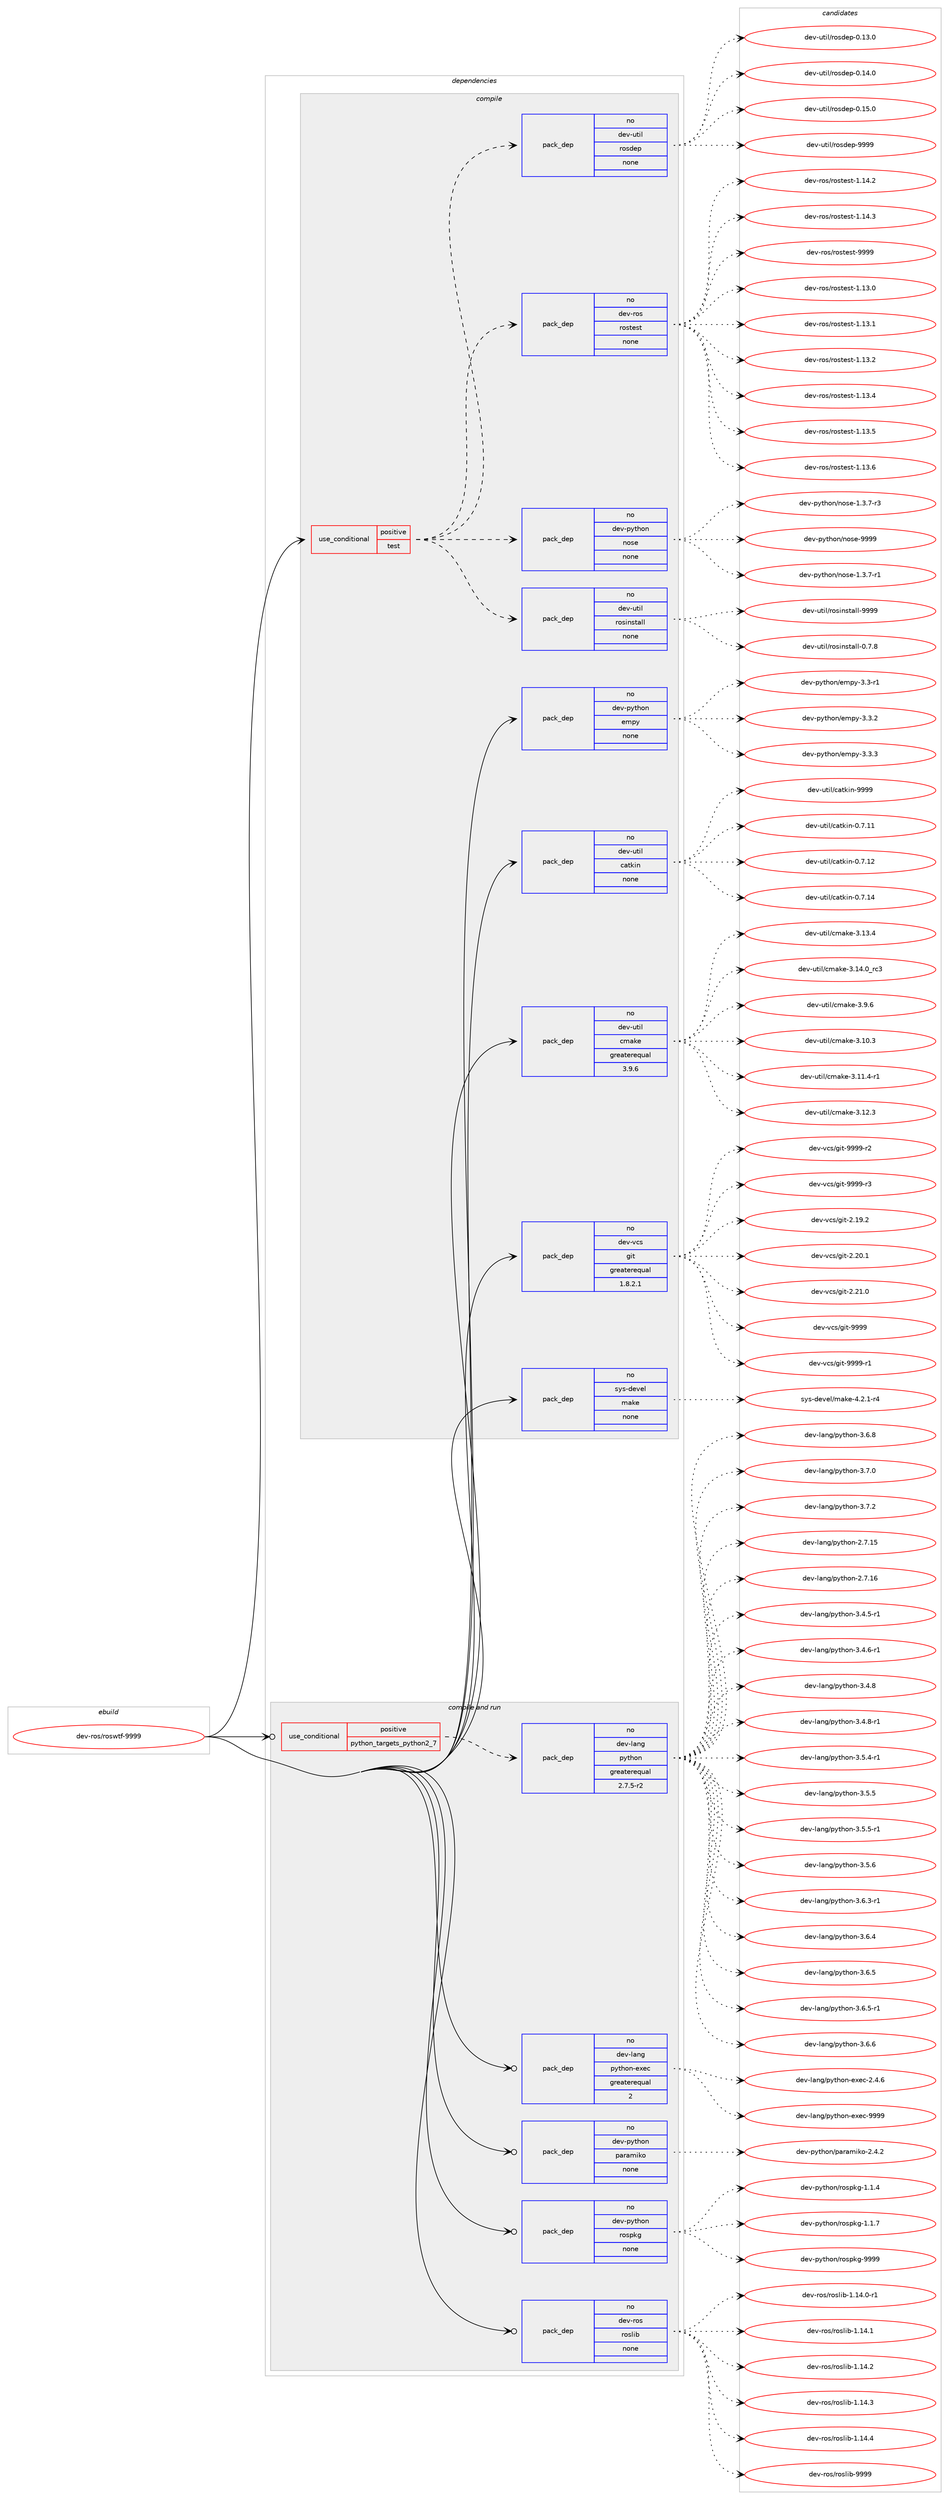 digraph prolog {

# *************
# Graph options
# *************

newrank=true;
concentrate=true;
compound=true;
graph [rankdir=LR,fontname=Helvetica,fontsize=10,ranksep=1.5];#, ranksep=2.5, nodesep=0.2];
edge  [arrowhead=vee];
node  [fontname=Helvetica,fontsize=10];

# **********
# The ebuild
# **********

subgraph cluster_leftcol {
color=gray;
rank=same;
label=<<i>ebuild</i>>;
id [label="dev-ros/roswtf-9999", color=red, width=4, href="../dev-ros/roswtf-9999.svg"];
}

# ****************
# The dependencies
# ****************

subgraph cluster_midcol {
color=gray;
label=<<i>dependencies</i>>;
subgraph cluster_compile {
fillcolor="#eeeeee";
style=filled;
label=<<i>compile</i>>;
subgraph cond390461 {
dependency1468863 [label=<<TABLE BORDER="0" CELLBORDER="1" CELLSPACING="0" CELLPADDING="4"><TR><TD ROWSPAN="3" CELLPADDING="10">use_conditional</TD></TR><TR><TD>positive</TD></TR><TR><TD>test</TD></TR></TABLE>>, shape=none, color=red];
subgraph pack1055012 {
dependency1468864 [label=<<TABLE BORDER="0" CELLBORDER="1" CELLSPACING="0" CELLPADDING="4" WIDTH="220"><TR><TD ROWSPAN="6" CELLPADDING="30">pack_dep</TD></TR><TR><TD WIDTH="110">no</TD></TR><TR><TD>dev-ros</TD></TR><TR><TD>rostest</TD></TR><TR><TD>none</TD></TR><TR><TD></TD></TR></TABLE>>, shape=none, color=blue];
}
dependency1468863:e -> dependency1468864:w [weight=20,style="dashed",arrowhead="vee"];
subgraph pack1055013 {
dependency1468865 [label=<<TABLE BORDER="0" CELLBORDER="1" CELLSPACING="0" CELLPADDING="4" WIDTH="220"><TR><TD ROWSPAN="6" CELLPADDING="30">pack_dep</TD></TR><TR><TD WIDTH="110">no</TD></TR><TR><TD>dev-util</TD></TR><TR><TD>rosdep</TD></TR><TR><TD>none</TD></TR><TR><TD></TD></TR></TABLE>>, shape=none, color=blue];
}
dependency1468863:e -> dependency1468865:w [weight=20,style="dashed",arrowhead="vee"];
subgraph pack1055014 {
dependency1468866 [label=<<TABLE BORDER="0" CELLBORDER="1" CELLSPACING="0" CELLPADDING="4" WIDTH="220"><TR><TD ROWSPAN="6" CELLPADDING="30">pack_dep</TD></TR><TR><TD WIDTH="110">no</TD></TR><TR><TD>dev-util</TD></TR><TR><TD>rosinstall</TD></TR><TR><TD>none</TD></TR><TR><TD></TD></TR></TABLE>>, shape=none, color=blue];
}
dependency1468863:e -> dependency1468866:w [weight=20,style="dashed",arrowhead="vee"];
subgraph pack1055015 {
dependency1468867 [label=<<TABLE BORDER="0" CELLBORDER="1" CELLSPACING="0" CELLPADDING="4" WIDTH="220"><TR><TD ROWSPAN="6" CELLPADDING="30">pack_dep</TD></TR><TR><TD WIDTH="110">no</TD></TR><TR><TD>dev-python</TD></TR><TR><TD>nose</TD></TR><TR><TD>none</TD></TR><TR><TD></TD></TR></TABLE>>, shape=none, color=blue];
}
dependency1468863:e -> dependency1468867:w [weight=20,style="dashed",arrowhead="vee"];
}
id:e -> dependency1468863:w [weight=20,style="solid",arrowhead="vee"];
subgraph pack1055016 {
dependency1468868 [label=<<TABLE BORDER="0" CELLBORDER="1" CELLSPACING="0" CELLPADDING="4" WIDTH="220"><TR><TD ROWSPAN="6" CELLPADDING="30">pack_dep</TD></TR><TR><TD WIDTH="110">no</TD></TR><TR><TD>dev-python</TD></TR><TR><TD>empy</TD></TR><TR><TD>none</TD></TR><TR><TD></TD></TR></TABLE>>, shape=none, color=blue];
}
id:e -> dependency1468868:w [weight=20,style="solid",arrowhead="vee"];
subgraph pack1055017 {
dependency1468869 [label=<<TABLE BORDER="0" CELLBORDER="1" CELLSPACING="0" CELLPADDING="4" WIDTH="220"><TR><TD ROWSPAN="6" CELLPADDING="30">pack_dep</TD></TR><TR><TD WIDTH="110">no</TD></TR><TR><TD>dev-util</TD></TR><TR><TD>catkin</TD></TR><TR><TD>none</TD></TR><TR><TD></TD></TR></TABLE>>, shape=none, color=blue];
}
id:e -> dependency1468869:w [weight=20,style="solid",arrowhead="vee"];
subgraph pack1055018 {
dependency1468870 [label=<<TABLE BORDER="0" CELLBORDER="1" CELLSPACING="0" CELLPADDING="4" WIDTH="220"><TR><TD ROWSPAN="6" CELLPADDING="30">pack_dep</TD></TR><TR><TD WIDTH="110">no</TD></TR><TR><TD>dev-util</TD></TR><TR><TD>cmake</TD></TR><TR><TD>greaterequal</TD></TR><TR><TD>3.9.6</TD></TR></TABLE>>, shape=none, color=blue];
}
id:e -> dependency1468870:w [weight=20,style="solid",arrowhead="vee"];
subgraph pack1055019 {
dependency1468871 [label=<<TABLE BORDER="0" CELLBORDER="1" CELLSPACING="0" CELLPADDING="4" WIDTH="220"><TR><TD ROWSPAN="6" CELLPADDING="30">pack_dep</TD></TR><TR><TD WIDTH="110">no</TD></TR><TR><TD>dev-vcs</TD></TR><TR><TD>git</TD></TR><TR><TD>greaterequal</TD></TR><TR><TD>1.8.2.1</TD></TR></TABLE>>, shape=none, color=blue];
}
id:e -> dependency1468871:w [weight=20,style="solid",arrowhead="vee"];
subgraph pack1055020 {
dependency1468872 [label=<<TABLE BORDER="0" CELLBORDER="1" CELLSPACING="0" CELLPADDING="4" WIDTH="220"><TR><TD ROWSPAN="6" CELLPADDING="30">pack_dep</TD></TR><TR><TD WIDTH="110">no</TD></TR><TR><TD>sys-devel</TD></TR><TR><TD>make</TD></TR><TR><TD>none</TD></TR><TR><TD></TD></TR></TABLE>>, shape=none, color=blue];
}
id:e -> dependency1468872:w [weight=20,style="solid",arrowhead="vee"];
}
subgraph cluster_compileandrun {
fillcolor="#eeeeee";
style=filled;
label=<<i>compile and run</i>>;
subgraph cond390462 {
dependency1468873 [label=<<TABLE BORDER="0" CELLBORDER="1" CELLSPACING="0" CELLPADDING="4"><TR><TD ROWSPAN="3" CELLPADDING="10">use_conditional</TD></TR><TR><TD>positive</TD></TR><TR><TD>python_targets_python2_7</TD></TR></TABLE>>, shape=none, color=red];
subgraph pack1055021 {
dependency1468874 [label=<<TABLE BORDER="0" CELLBORDER="1" CELLSPACING="0" CELLPADDING="4" WIDTH="220"><TR><TD ROWSPAN="6" CELLPADDING="30">pack_dep</TD></TR><TR><TD WIDTH="110">no</TD></TR><TR><TD>dev-lang</TD></TR><TR><TD>python</TD></TR><TR><TD>greaterequal</TD></TR><TR><TD>2.7.5-r2</TD></TR></TABLE>>, shape=none, color=blue];
}
dependency1468873:e -> dependency1468874:w [weight=20,style="dashed",arrowhead="vee"];
}
id:e -> dependency1468873:w [weight=20,style="solid",arrowhead="odotvee"];
subgraph pack1055022 {
dependency1468875 [label=<<TABLE BORDER="0" CELLBORDER="1" CELLSPACING="0" CELLPADDING="4" WIDTH="220"><TR><TD ROWSPAN="6" CELLPADDING="30">pack_dep</TD></TR><TR><TD WIDTH="110">no</TD></TR><TR><TD>dev-lang</TD></TR><TR><TD>python-exec</TD></TR><TR><TD>greaterequal</TD></TR><TR><TD>2</TD></TR></TABLE>>, shape=none, color=blue];
}
id:e -> dependency1468875:w [weight=20,style="solid",arrowhead="odotvee"];
subgraph pack1055023 {
dependency1468876 [label=<<TABLE BORDER="0" CELLBORDER="1" CELLSPACING="0" CELLPADDING="4" WIDTH="220"><TR><TD ROWSPAN="6" CELLPADDING="30">pack_dep</TD></TR><TR><TD WIDTH="110">no</TD></TR><TR><TD>dev-python</TD></TR><TR><TD>paramiko</TD></TR><TR><TD>none</TD></TR><TR><TD></TD></TR></TABLE>>, shape=none, color=blue];
}
id:e -> dependency1468876:w [weight=20,style="solid",arrowhead="odotvee"];
subgraph pack1055024 {
dependency1468877 [label=<<TABLE BORDER="0" CELLBORDER="1" CELLSPACING="0" CELLPADDING="4" WIDTH="220"><TR><TD ROWSPAN="6" CELLPADDING="30">pack_dep</TD></TR><TR><TD WIDTH="110">no</TD></TR><TR><TD>dev-python</TD></TR><TR><TD>rospkg</TD></TR><TR><TD>none</TD></TR><TR><TD></TD></TR></TABLE>>, shape=none, color=blue];
}
id:e -> dependency1468877:w [weight=20,style="solid",arrowhead="odotvee"];
subgraph pack1055025 {
dependency1468878 [label=<<TABLE BORDER="0" CELLBORDER="1" CELLSPACING="0" CELLPADDING="4" WIDTH="220"><TR><TD ROWSPAN="6" CELLPADDING="30">pack_dep</TD></TR><TR><TD WIDTH="110">no</TD></TR><TR><TD>dev-ros</TD></TR><TR><TD>roslib</TD></TR><TR><TD>none</TD></TR><TR><TD></TD></TR></TABLE>>, shape=none, color=blue];
}
id:e -> dependency1468878:w [weight=20,style="solid",arrowhead="odotvee"];
}
subgraph cluster_run {
fillcolor="#eeeeee";
style=filled;
label=<<i>run</i>>;
}
}

# **************
# The candidates
# **************

subgraph cluster_choices {
rank=same;
color=gray;
label=<<i>candidates</i>>;

subgraph choice1055012 {
color=black;
nodesep=1;
choice100101118451141111154711411111511610111511645494649514648 [label="dev-ros/rostest-1.13.0", color=red, width=4,href="../dev-ros/rostest-1.13.0.svg"];
choice100101118451141111154711411111511610111511645494649514649 [label="dev-ros/rostest-1.13.1", color=red, width=4,href="../dev-ros/rostest-1.13.1.svg"];
choice100101118451141111154711411111511610111511645494649514650 [label="dev-ros/rostest-1.13.2", color=red, width=4,href="../dev-ros/rostest-1.13.2.svg"];
choice100101118451141111154711411111511610111511645494649514652 [label="dev-ros/rostest-1.13.4", color=red, width=4,href="../dev-ros/rostest-1.13.4.svg"];
choice100101118451141111154711411111511610111511645494649514653 [label="dev-ros/rostest-1.13.5", color=red, width=4,href="../dev-ros/rostest-1.13.5.svg"];
choice100101118451141111154711411111511610111511645494649514654 [label="dev-ros/rostest-1.13.6", color=red, width=4,href="../dev-ros/rostest-1.13.6.svg"];
choice100101118451141111154711411111511610111511645494649524650 [label="dev-ros/rostest-1.14.2", color=red, width=4,href="../dev-ros/rostest-1.14.2.svg"];
choice100101118451141111154711411111511610111511645494649524651 [label="dev-ros/rostest-1.14.3", color=red, width=4,href="../dev-ros/rostest-1.14.3.svg"];
choice10010111845114111115471141111151161011151164557575757 [label="dev-ros/rostest-9999", color=red, width=4,href="../dev-ros/rostest-9999.svg"];
dependency1468864:e -> choice100101118451141111154711411111511610111511645494649514648:w [style=dotted,weight="100"];
dependency1468864:e -> choice100101118451141111154711411111511610111511645494649514649:w [style=dotted,weight="100"];
dependency1468864:e -> choice100101118451141111154711411111511610111511645494649514650:w [style=dotted,weight="100"];
dependency1468864:e -> choice100101118451141111154711411111511610111511645494649514652:w [style=dotted,weight="100"];
dependency1468864:e -> choice100101118451141111154711411111511610111511645494649514653:w [style=dotted,weight="100"];
dependency1468864:e -> choice100101118451141111154711411111511610111511645494649514654:w [style=dotted,weight="100"];
dependency1468864:e -> choice100101118451141111154711411111511610111511645494649524650:w [style=dotted,weight="100"];
dependency1468864:e -> choice100101118451141111154711411111511610111511645494649524651:w [style=dotted,weight="100"];
dependency1468864:e -> choice10010111845114111115471141111151161011151164557575757:w [style=dotted,weight="100"];
}
subgraph choice1055013 {
color=black;
nodesep=1;
choice100101118451171161051084711411111510010111245484649514648 [label="dev-util/rosdep-0.13.0", color=red, width=4,href="../dev-util/rosdep-0.13.0.svg"];
choice100101118451171161051084711411111510010111245484649524648 [label="dev-util/rosdep-0.14.0", color=red, width=4,href="../dev-util/rosdep-0.14.0.svg"];
choice100101118451171161051084711411111510010111245484649534648 [label="dev-util/rosdep-0.15.0", color=red, width=4,href="../dev-util/rosdep-0.15.0.svg"];
choice10010111845117116105108471141111151001011124557575757 [label="dev-util/rosdep-9999", color=red, width=4,href="../dev-util/rosdep-9999.svg"];
dependency1468865:e -> choice100101118451171161051084711411111510010111245484649514648:w [style=dotted,weight="100"];
dependency1468865:e -> choice100101118451171161051084711411111510010111245484649524648:w [style=dotted,weight="100"];
dependency1468865:e -> choice100101118451171161051084711411111510010111245484649534648:w [style=dotted,weight="100"];
dependency1468865:e -> choice10010111845117116105108471141111151001011124557575757:w [style=dotted,weight="100"];
}
subgraph choice1055014 {
color=black;
nodesep=1;
choice100101118451171161051084711411111510511011511697108108454846554656 [label="dev-util/rosinstall-0.7.8", color=red, width=4,href="../dev-util/rosinstall-0.7.8.svg"];
choice1001011184511711610510847114111115105110115116971081084557575757 [label="dev-util/rosinstall-9999", color=red, width=4,href="../dev-util/rosinstall-9999.svg"];
dependency1468866:e -> choice100101118451171161051084711411111510511011511697108108454846554656:w [style=dotted,weight="100"];
dependency1468866:e -> choice1001011184511711610510847114111115105110115116971081084557575757:w [style=dotted,weight="100"];
}
subgraph choice1055015 {
color=black;
nodesep=1;
choice10010111845112121116104111110471101111151014549465146554511449 [label="dev-python/nose-1.3.7-r1", color=red, width=4,href="../dev-python/nose-1.3.7-r1.svg"];
choice10010111845112121116104111110471101111151014549465146554511451 [label="dev-python/nose-1.3.7-r3", color=red, width=4,href="../dev-python/nose-1.3.7-r3.svg"];
choice10010111845112121116104111110471101111151014557575757 [label="dev-python/nose-9999", color=red, width=4,href="../dev-python/nose-9999.svg"];
dependency1468867:e -> choice10010111845112121116104111110471101111151014549465146554511449:w [style=dotted,weight="100"];
dependency1468867:e -> choice10010111845112121116104111110471101111151014549465146554511451:w [style=dotted,weight="100"];
dependency1468867:e -> choice10010111845112121116104111110471101111151014557575757:w [style=dotted,weight="100"];
}
subgraph choice1055016 {
color=black;
nodesep=1;
choice1001011184511212111610411111047101109112121455146514511449 [label="dev-python/empy-3.3-r1", color=red, width=4,href="../dev-python/empy-3.3-r1.svg"];
choice1001011184511212111610411111047101109112121455146514650 [label="dev-python/empy-3.3.2", color=red, width=4,href="../dev-python/empy-3.3.2.svg"];
choice1001011184511212111610411111047101109112121455146514651 [label="dev-python/empy-3.3.3", color=red, width=4,href="../dev-python/empy-3.3.3.svg"];
dependency1468868:e -> choice1001011184511212111610411111047101109112121455146514511449:w [style=dotted,weight="100"];
dependency1468868:e -> choice1001011184511212111610411111047101109112121455146514650:w [style=dotted,weight="100"];
dependency1468868:e -> choice1001011184511212111610411111047101109112121455146514651:w [style=dotted,weight="100"];
}
subgraph choice1055017 {
color=black;
nodesep=1;
choice1001011184511711610510847999711610710511045484655464949 [label="dev-util/catkin-0.7.11", color=red, width=4,href="../dev-util/catkin-0.7.11.svg"];
choice1001011184511711610510847999711610710511045484655464950 [label="dev-util/catkin-0.7.12", color=red, width=4,href="../dev-util/catkin-0.7.12.svg"];
choice1001011184511711610510847999711610710511045484655464952 [label="dev-util/catkin-0.7.14", color=red, width=4,href="../dev-util/catkin-0.7.14.svg"];
choice100101118451171161051084799971161071051104557575757 [label="dev-util/catkin-9999", color=red, width=4,href="../dev-util/catkin-9999.svg"];
dependency1468869:e -> choice1001011184511711610510847999711610710511045484655464949:w [style=dotted,weight="100"];
dependency1468869:e -> choice1001011184511711610510847999711610710511045484655464950:w [style=dotted,weight="100"];
dependency1468869:e -> choice1001011184511711610510847999711610710511045484655464952:w [style=dotted,weight="100"];
dependency1468869:e -> choice100101118451171161051084799971161071051104557575757:w [style=dotted,weight="100"];
}
subgraph choice1055018 {
color=black;
nodesep=1;
choice1001011184511711610510847991099710710145514649484651 [label="dev-util/cmake-3.10.3", color=red, width=4,href="../dev-util/cmake-3.10.3.svg"];
choice10010111845117116105108479910997107101455146494946524511449 [label="dev-util/cmake-3.11.4-r1", color=red, width=4,href="../dev-util/cmake-3.11.4-r1.svg"];
choice1001011184511711610510847991099710710145514649504651 [label="dev-util/cmake-3.12.3", color=red, width=4,href="../dev-util/cmake-3.12.3.svg"];
choice1001011184511711610510847991099710710145514649514652 [label="dev-util/cmake-3.13.4", color=red, width=4,href="../dev-util/cmake-3.13.4.svg"];
choice1001011184511711610510847991099710710145514649524648951149951 [label="dev-util/cmake-3.14.0_rc3", color=red, width=4,href="../dev-util/cmake-3.14.0_rc3.svg"];
choice10010111845117116105108479910997107101455146574654 [label="dev-util/cmake-3.9.6", color=red, width=4,href="../dev-util/cmake-3.9.6.svg"];
dependency1468870:e -> choice1001011184511711610510847991099710710145514649484651:w [style=dotted,weight="100"];
dependency1468870:e -> choice10010111845117116105108479910997107101455146494946524511449:w [style=dotted,weight="100"];
dependency1468870:e -> choice1001011184511711610510847991099710710145514649504651:w [style=dotted,weight="100"];
dependency1468870:e -> choice1001011184511711610510847991099710710145514649514652:w [style=dotted,weight="100"];
dependency1468870:e -> choice1001011184511711610510847991099710710145514649524648951149951:w [style=dotted,weight="100"];
dependency1468870:e -> choice10010111845117116105108479910997107101455146574654:w [style=dotted,weight="100"];
}
subgraph choice1055019 {
color=black;
nodesep=1;
choice10010111845118991154710310511645504649574650 [label="dev-vcs/git-2.19.2", color=red, width=4,href="../dev-vcs/git-2.19.2.svg"];
choice10010111845118991154710310511645504650484649 [label="dev-vcs/git-2.20.1", color=red, width=4,href="../dev-vcs/git-2.20.1.svg"];
choice10010111845118991154710310511645504650494648 [label="dev-vcs/git-2.21.0", color=red, width=4,href="../dev-vcs/git-2.21.0.svg"];
choice1001011184511899115471031051164557575757 [label="dev-vcs/git-9999", color=red, width=4,href="../dev-vcs/git-9999.svg"];
choice10010111845118991154710310511645575757574511449 [label="dev-vcs/git-9999-r1", color=red, width=4,href="../dev-vcs/git-9999-r1.svg"];
choice10010111845118991154710310511645575757574511450 [label="dev-vcs/git-9999-r2", color=red, width=4,href="../dev-vcs/git-9999-r2.svg"];
choice10010111845118991154710310511645575757574511451 [label="dev-vcs/git-9999-r3", color=red, width=4,href="../dev-vcs/git-9999-r3.svg"];
dependency1468871:e -> choice10010111845118991154710310511645504649574650:w [style=dotted,weight="100"];
dependency1468871:e -> choice10010111845118991154710310511645504650484649:w [style=dotted,weight="100"];
dependency1468871:e -> choice10010111845118991154710310511645504650494648:w [style=dotted,weight="100"];
dependency1468871:e -> choice1001011184511899115471031051164557575757:w [style=dotted,weight="100"];
dependency1468871:e -> choice10010111845118991154710310511645575757574511449:w [style=dotted,weight="100"];
dependency1468871:e -> choice10010111845118991154710310511645575757574511450:w [style=dotted,weight="100"];
dependency1468871:e -> choice10010111845118991154710310511645575757574511451:w [style=dotted,weight="100"];
}
subgraph choice1055020 {
color=black;
nodesep=1;
choice1151211154510010111810110847109971071014552465046494511452 [label="sys-devel/make-4.2.1-r4", color=red, width=4,href="../sys-devel/make-4.2.1-r4.svg"];
dependency1468872:e -> choice1151211154510010111810110847109971071014552465046494511452:w [style=dotted,weight="100"];
}
subgraph choice1055021 {
color=black;
nodesep=1;
choice10010111845108971101034711212111610411111045504655464953 [label="dev-lang/python-2.7.15", color=red, width=4,href="../dev-lang/python-2.7.15.svg"];
choice10010111845108971101034711212111610411111045504655464954 [label="dev-lang/python-2.7.16", color=red, width=4,href="../dev-lang/python-2.7.16.svg"];
choice1001011184510897110103471121211161041111104551465246534511449 [label="dev-lang/python-3.4.5-r1", color=red, width=4,href="../dev-lang/python-3.4.5-r1.svg"];
choice1001011184510897110103471121211161041111104551465246544511449 [label="dev-lang/python-3.4.6-r1", color=red, width=4,href="../dev-lang/python-3.4.6-r1.svg"];
choice100101118451089711010347112121116104111110455146524656 [label="dev-lang/python-3.4.8", color=red, width=4,href="../dev-lang/python-3.4.8.svg"];
choice1001011184510897110103471121211161041111104551465246564511449 [label="dev-lang/python-3.4.8-r1", color=red, width=4,href="../dev-lang/python-3.4.8-r1.svg"];
choice1001011184510897110103471121211161041111104551465346524511449 [label="dev-lang/python-3.5.4-r1", color=red, width=4,href="../dev-lang/python-3.5.4-r1.svg"];
choice100101118451089711010347112121116104111110455146534653 [label="dev-lang/python-3.5.5", color=red, width=4,href="../dev-lang/python-3.5.5.svg"];
choice1001011184510897110103471121211161041111104551465346534511449 [label="dev-lang/python-3.5.5-r1", color=red, width=4,href="../dev-lang/python-3.5.5-r1.svg"];
choice100101118451089711010347112121116104111110455146534654 [label="dev-lang/python-3.5.6", color=red, width=4,href="../dev-lang/python-3.5.6.svg"];
choice1001011184510897110103471121211161041111104551465446514511449 [label="dev-lang/python-3.6.3-r1", color=red, width=4,href="../dev-lang/python-3.6.3-r1.svg"];
choice100101118451089711010347112121116104111110455146544652 [label="dev-lang/python-3.6.4", color=red, width=4,href="../dev-lang/python-3.6.4.svg"];
choice100101118451089711010347112121116104111110455146544653 [label="dev-lang/python-3.6.5", color=red, width=4,href="../dev-lang/python-3.6.5.svg"];
choice1001011184510897110103471121211161041111104551465446534511449 [label="dev-lang/python-3.6.5-r1", color=red, width=4,href="../dev-lang/python-3.6.5-r1.svg"];
choice100101118451089711010347112121116104111110455146544654 [label="dev-lang/python-3.6.6", color=red, width=4,href="../dev-lang/python-3.6.6.svg"];
choice100101118451089711010347112121116104111110455146544656 [label="dev-lang/python-3.6.8", color=red, width=4,href="../dev-lang/python-3.6.8.svg"];
choice100101118451089711010347112121116104111110455146554648 [label="dev-lang/python-3.7.0", color=red, width=4,href="../dev-lang/python-3.7.0.svg"];
choice100101118451089711010347112121116104111110455146554650 [label="dev-lang/python-3.7.2", color=red, width=4,href="../dev-lang/python-3.7.2.svg"];
dependency1468874:e -> choice10010111845108971101034711212111610411111045504655464953:w [style=dotted,weight="100"];
dependency1468874:e -> choice10010111845108971101034711212111610411111045504655464954:w [style=dotted,weight="100"];
dependency1468874:e -> choice1001011184510897110103471121211161041111104551465246534511449:w [style=dotted,weight="100"];
dependency1468874:e -> choice1001011184510897110103471121211161041111104551465246544511449:w [style=dotted,weight="100"];
dependency1468874:e -> choice100101118451089711010347112121116104111110455146524656:w [style=dotted,weight="100"];
dependency1468874:e -> choice1001011184510897110103471121211161041111104551465246564511449:w [style=dotted,weight="100"];
dependency1468874:e -> choice1001011184510897110103471121211161041111104551465346524511449:w [style=dotted,weight="100"];
dependency1468874:e -> choice100101118451089711010347112121116104111110455146534653:w [style=dotted,weight="100"];
dependency1468874:e -> choice1001011184510897110103471121211161041111104551465346534511449:w [style=dotted,weight="100"];
dependency1468874:e -> choice100101118451089711010347112121116104111110455146534654:w [style=dotted,weight="100"];
dependency1468874:e -> choice1001011184510897110103471121211161041111104551465446514511449:w [style=dotted,weight="100"];
dependency1468874:e -> choice100101118451089711010347112121116104111110455146544652:w [style=dotted,weight="100"];
dependency1468874:e -> choice100101118451089711010347112121116104111110455146544653:w [style=dotted,weight="100"];
dependency1468874:e -> choice1001011184510897110103471121211161041111104551465446534511449:w [style=dotted,weight="100"];
dependency1468874:e -> choice100101118451089711010347112121116104111110455146544654:w [style=dotted,weight="100"];
dependency1468874:e -> choice100101118451089711010347112121116104111110455146544656:w [style=dotted,weight="100"];
dependency1468874:e -> choice100101118451089711010347112121116104111110455146554648:w [style=dotted,weight="100"];
dependency1468874:e -> choice100101118451089711010347112121116104111110455146554650:w [style=dotted,weight="100"];
}
subgraph choice1055022 {
color=black;
nodesep=1;
choice1001011184510897110103471121211161041111104510112010199455046524654 [label="dev-lang/python-exec-2.4.6", color=red, width=4,href="../dev-lang/python-exec-2.4.6.svg"];
choice10010111845108971101034711212111610411111045101120101994557575757 [label="dev-lang/python-exec-9999", color=red, width=4,href="../dev-lang/python-exec-9999.svg"];
dependency1468875:e -> choice1001011184510897110103471121211161041111104510112010199455046524654:w [style=dotted,weight="100"];
dependency1468875:e -> choice10010111845108971101034711212111610411111045101120101994557575757:w [style=dotted,weight="100"];
}
subgraph choice1055023 {
color=black;
nodesep=1;
choice10010111845112121116104111110471129711497109105107111455046524650 [label="dev-python/paramiko-2.4.2", color=red, width=4,href="../dev-python/paramiko-2.4.2.svg"];
dependency1468876:e -> choice10010111845112121116104111110471129711497109105107111455046524650:w [style=dotted,weight="100"];
}
subgraph choice1055024 {
color=black;
nodesep=1;
choice1001011184511212111610411111047114111115112107103454946494652 [label="dev-python/rospkg-1.1.4", color=red, width=4,href="../dev-python/rospkg-1.1.4.svg"];
choice1001011184511212111610411111047114111115112107103454946494655 [label="dev-python/rospkg-1.1.7", color=red, width=4,href="../dev-python/rospkg-1.1.7.svg"];
choice10010111845112121116104111110471141111151121071034557575757 [label="dev-python/rospkg-9999", color=red, width=4,href="../dev-python/rospkg-9999.svg"];
dependency1468877:e -> choice1001011184511212111610411111047114111115112107103454946494652:w [style=dotted,weight="100"];
dependency1468877:e -> choice1001011184511212111610411111047114111115112107103454946494655:w [style=dotted,weight="100"];
dependency1468877:e -> choice10010111845112121116104111110471141111151121071034557575757:w [style=dotted,weight="100"];
}
subgraph choice1055025 {
color=black;
nodesep=1;
choice100101118451141111154711411111510810598454946495246484511449 [label="dev-ros/roslib-1.14.0-r1", color=red, width=4,href="../dev-ros/roslib-1.14.0-r1.svg"];
choice10010111845114111115471141111151081059845494649524649 [label="dev-ros/roslib-1.14.1", color=red, width=4,href="../dev-ros/roslib-1.14.1.svg"];
choice10010111845114111115471141111151081059845494649524650 [label="dev-ros/roslib-1.14.2", color=red, width=4,href="../dev-ros/roslib-1.14.2.svg"];
choice10010111845114111115471141111151081059845494649524651 [label="dev-ros/roslib-1.14.3", color=red, width=4,href="../dev-ros/roslib-1.14.3.svg"];
choice10010111845114111115471141111151081059845494649524652 [label="dev-ros/roslib-1.14.4", color=red, width=4,href="../dev-ros/roslib-1.14.4.svg"];
choice1001011184511411111547114111115108105984557575757 [label="dev-ros/roslib-9999", color=red, width=4,href="../dev-ros/roslib-9999.svg"];
dependency1468878:e -> choice100101118451141111154711411111510810598454946495246484511449:w [style=dotted,weight="100"];
dependency1468878:e -> choice10010111845114111115471141111151081059845494649524649:w [style=dotted,weight="100"];
dependency1468878:e -> choice10010111845114111115471141111151081059845494649524650:w [style=dotted,weight="100"];
dependency1468878:e -> choice10010111845114111115471141111151081059845494649524651:w [style=dotted,weight="100"];
dependency1468878:e -> choice10010111845114111115471141111151081059845494649524652:w [style=dotted,weight="100"];
dependency1468878:e -> choice1001011184511411111547114111115108105984557575757:w [style=dotted,weight="100"];
}
}

}
